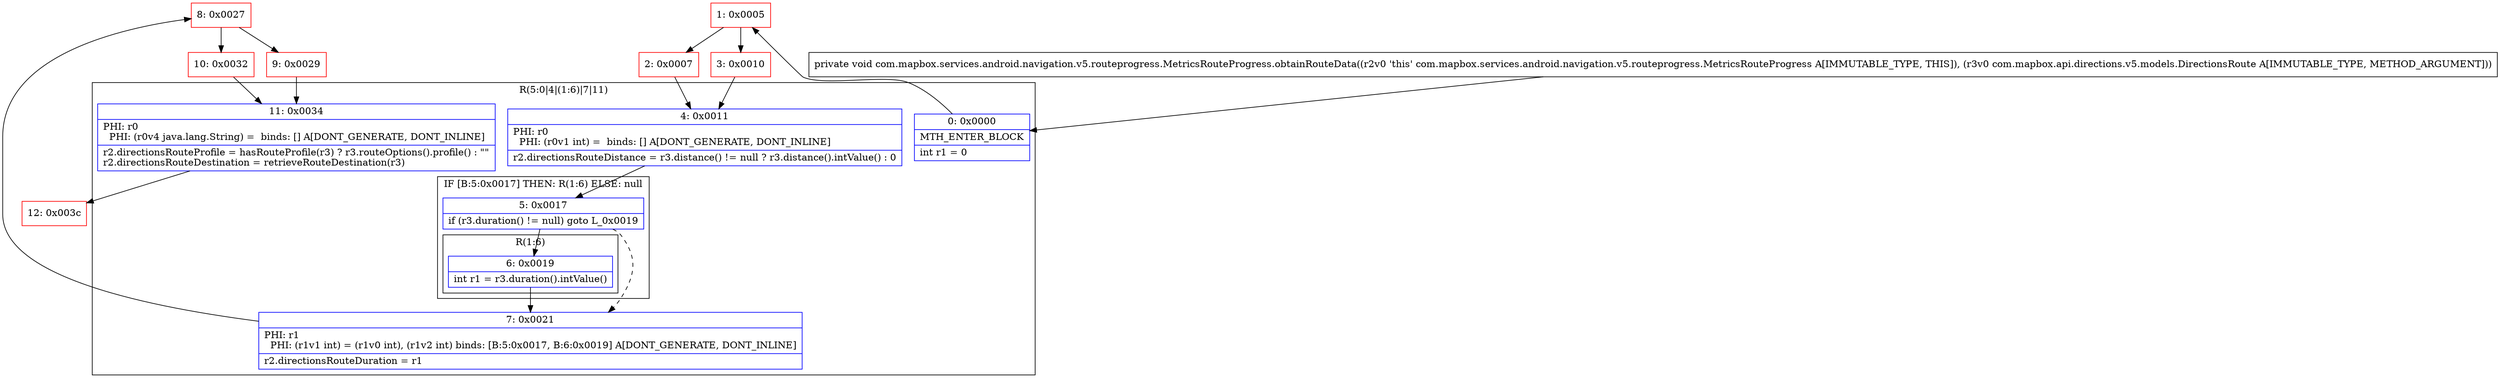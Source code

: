 digraph "CFG forcom.mapbox.services.android.navigation.v5.routeprogress.MetricsRouteProgress.obtainRouteData(Lcom\/mapbox\/api\/directions\/v5\/models\/DirectionsRoute;)V" {
subgraph cluster_Region_229977156 {
label = "R(5:0|4|(1:6)|7|11)";
node [shape=record,color=blue];
Node_0 [shape=record,label="{0\:\ 0x0000|MTH_ENTER_BLOCK\l|int r1 = 0\l}"];
Node_4 [shape=record,label="{4\:\ 0x0011|PHI: r0 \l  PHI: (r0v1 int) =  binds: [] A[DONT_GENERATE, DONT_INLINE]\l|r2.directionsRouteDistance = r3.distance() != null ? r3.distance().intValue() : 0\l}"];
subgraph cluster_IfRegion_1233998830 {
label = "IF [B:5:0x0017] THEN: R(1:6) ELSE: null";
node [shape=record,color=blue];
Node_5 [shape=record,label="{5\:\ 0x0017|if (r3.duration() != null) goto L_0x0019\l}"];
subgraph cluster_Region_485513338 {
label = "R(1:6)";
node [shape=record,color=blue];
Node_6 [shape=record,label="{6\:\ 0x0019|int r1 = r3.duration().intValue()\l}"];
}
}
Node_7 [shape=record,label="{7\:\ 0x0021|PHI: r1 \l  PHI: (r1v1 int) = (r1v0 int), (r1v2 int) binds: [B:5:0x0017, B:6:0x0019] A[DONT_GENERATE, DONT_INLINE]\l|r2.directionsRouteDuration = r1\l}"];
Node_11 [shape=record,label="{11\:\ 0x0034|PHI: r0 \l  PHI: (r0v4 java.lang.String) =  binds: [] A[DONT_GENERATE, DONT_INLINE]\l|r2.directionsRouteProfile = hasRouteProfile(r3) ? r3.routeOptions().profile() : \"\"\lr2.directionsRouteDestination = retrieveRouteDestination(r3)\l}"];
}
Node_1 [shape=record,color=red,label="{1\:\ 0x0005}"];
Node_2 [shape=record,color=red,label="{2\:\ 0x0007}"];
Node_3 [shape=record,color=red,label="{3\:\ 0x0010}"];
Node_8 [shape=record,color=red,label="{8\:\ 0x0027}"];
Node_9 [shape=record,color=red,label="{9\:\ 0x0029}"];
Node_10 [shape=record,color=red,label="{10\:\ 0x0032}"];
Node_12 [shape=record,color=red,label="{12\:\ 0x003c}"];
MethodNode[shape=record,label="{private void com.mapbox.services.android.navigation.v5.routeprogress.MetricsRouteProgress.obtainRouteData((r2v0 'this' com.mapbox.services.android.navigation.v5.routeprogress.MetricsRouteProgress A[IMMUTABLE_TYPE, THIS]), (r3v0 com.mapbox.api.directions.v5.models.DirectionsRoute A[IMMUTABLE_TYPE, METHOD_ARGUMENT])) }"];
MethodNode -> Node_0;
Node_0 -> Node_1;
Node_4 -> Node_5;
Node_5 -> Node_6;
Node_5 -> Node_7[style=dashed];
Node_6 -> Node_7;
Node_7 -> Node_8;
Node_11 -> Node_12;
Node_1 -> Node_2;
Node_1 -> Node_3;
Node_2 -> Node_4;
Node_3 -> Node_4;
Node_8 -> Node_9;
Node_8 -> Node_10;
Node_9 -> Node_11;
Node_10 -> Node_11;
}

